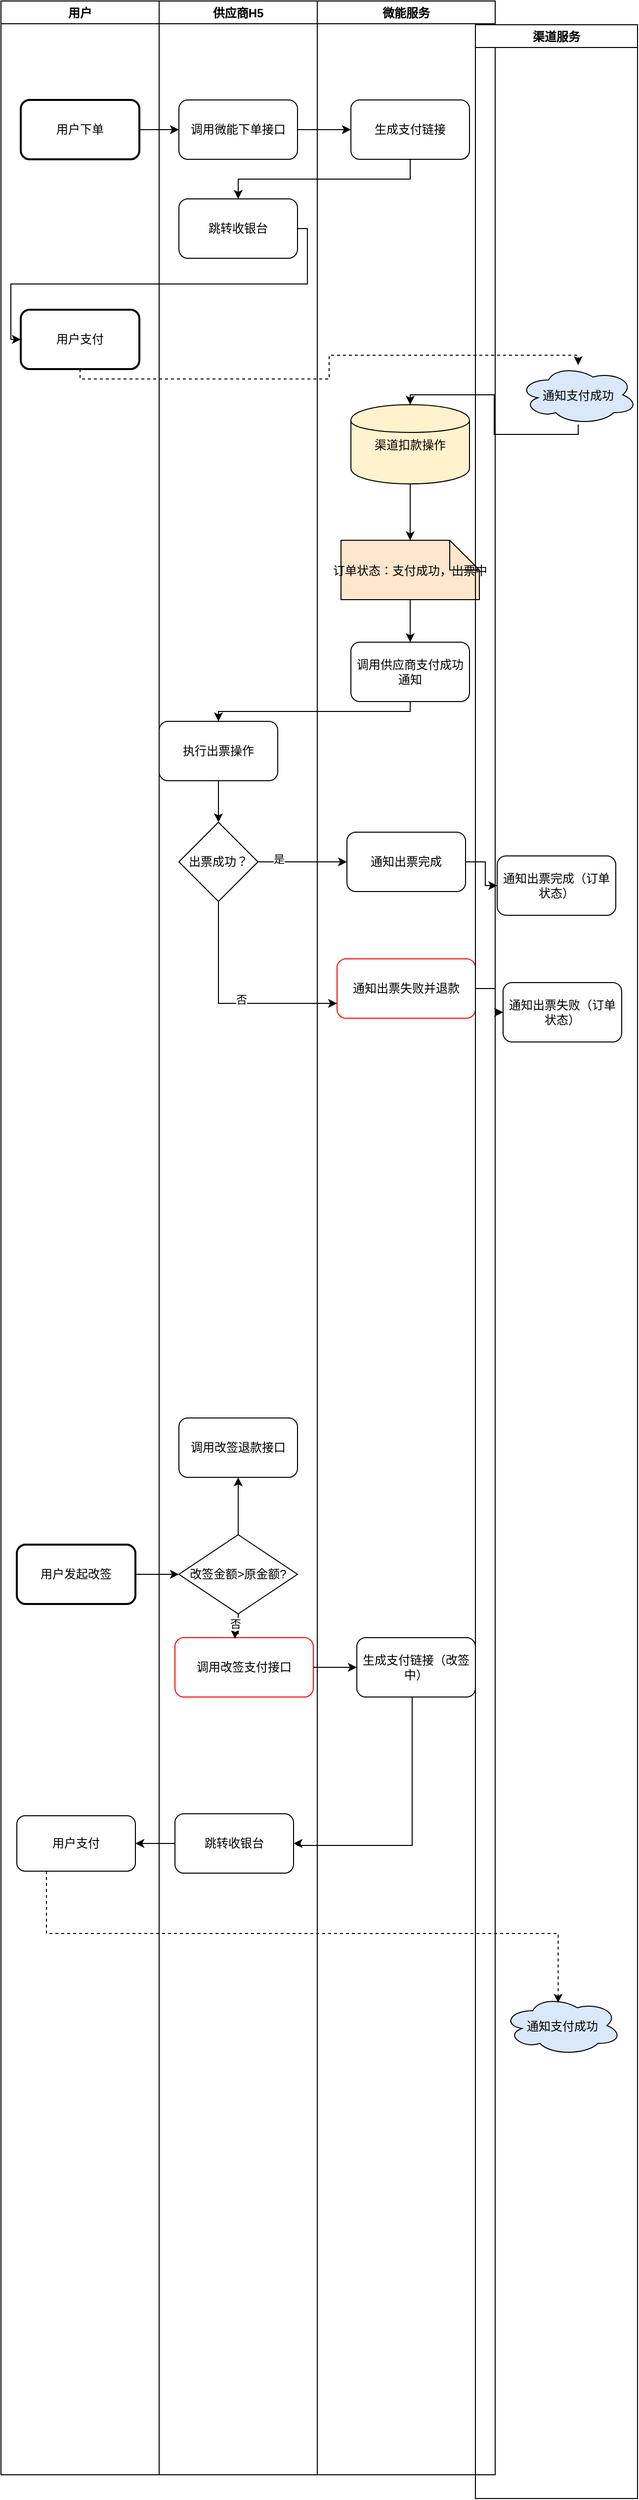<mxfile version="26.1.0">
  <diagram name="订单交互流程" id="X3QQzonAfKuEHhE_Va-f">
    <mxGraphModel dx="1038" dy="590" grid="1" gridSize="16" guides="1" tooltips="1" connect="1" arrows="1" fold="1" page="1" pageScale="1" pageWidth="827" pageHeight="1169" math="0" shadow="0">
      <root>
        <mxCell id="0" />
        <mxCell id="1" parent="0" />
        <mxCell id="J_SCniiIOk3CN0rLdy25-130" value="用户" style="swimlane;fontStyle=1;align=center;" vertex="1" parent="1">
          <mxGeometry y="40" width="160" height="2500" as="geometry" />
        </mxCell>
        <mxCell id="J_SCniiIOk3CN0rLdy25-131" value="用户下单" style="rounded=1;whiteSpace=wrap;strokeWidth=2;" vertex="1" parent="J_SCniiIOk3CN0rLdy25-130">
          <mxGeometry x="20" y="100" width="120" height="60" as="geometry" />
        </mxCell>
        <mxCell id="J_SCniiIOk3CN0rLdy25-132" value="用户支付" style="rounded=1;whiteSpace=wrap;strokeWidth=2;" vertex="1" parent="J_SCniiIOk3CN0rLdy25-130">
          <mxGeometry x="20" y="312" width="120" height="60" as="geometry" />
        </mxCell>
        <mxCell id="J_SCniiIOk3CN0rLdy25-133" value="用户发起改签" style="rounded=1;whiteSpace=wrap;strokeWidth=2;" vertex="1" parent="J_SCniiIOk3CN0rLdy25-130">
          <mxGeometry x="16" y="1560" width="120" height="60" as="geometry" />
        </mxCell>
        <mxCell id="J_SCniiIOk3CN0rLdy25-178" value="用户支付" style="rounded=1;whiteSpace=wrap;html=1;" vertex="1" parent="J_SCniiIOk3CN0rLdy25-130">
          <mxGeometry x="16" y="1834" width="120" height="56" as="geometry" />
        </mxCell>
        <mxCell id="J_SCniiIOk3CN0rLdy25-134" value="供应商H5" style="swimlane;fontStyle=1;align=center;" vertex="1" parent="1">
          <mxGeometry x="160" y="40" width="160" height="2500" as="geometry" />
        </mxCell>
        <mxCell id="J_SCniiIOk3CN0rLdy25-136" value="跳转收银台" style="rounded=1;whiteSpace=wrap;" vertex="1" parent="J_SCniiIOk3CN0rLdy25-134">
          <mxGeometry x="20" y="200" width="120" height="60" as="geometry" />
        </mxCell>
        <mxCell id="J_SCniiIOk3CN0rLdy25-142" value="调用改签退款接口" style="rounded=1;whiteSpace=wrap;" vertex="1" parent="J_SCniiIOk3CN0rLdy25-134">
          <mxGeometry x="20" y="1432" width="120" height="60" as="geometry" />
        </mxCell>
        <mxCell id="J_SCniiIOk3CN0rLdy25-143" value="调用改签支付接口" style="rounded=1;whiteSpace=wrap;strokeColor=#FF0000;" vertex="1" parent="J_SCniiIOk3CN0rLdy25-134">
          <mxGeometry x="16" y="1654" width="140" height="60" as="geometry" />
        </mxCell>
        <mxCell id="J_SCniiIOk3CN0rLdy25-135" value="调用微能下单接口" style="rounded=1;whiteSpace=wrap;" vertex="1" parent="J_SCniiIOk3CN0rLdy25-134">
          <mxGeometry x="20" y="100" width="120" height="60" as="geometry" />
        </mxCell>
        <mxCell id="J_SCniiIOk3CN0rLdy25-167" style="edgeStyle=orthogonalEdgeStyle;rounded=0;orthogonalLoop=1;jettySize=auto;html=1;entryX=0.5;entryY=1;entryDx=0;entryDy=0;" edge="1" parent="J_SCniiIOk3CN0rLdy25-134" source="J_SCniiIOk3CN0rLdy25-141" target="J_SCniiIOk3CN0rLdy25-142">
          <mxGeometry relative="1" as="geometry" />
        </mxCell>
        <mxCell id="J_SCniiIOk3CN0rLdy25-141" value="改签金额&gt;原金额?" style="rhombus;whiteSpace=wrap;" vertex="1" parent="J_SCniiIOk3CN0rLdy25-134">
          <mxGeometry x="20" y="1550" width="120" height="80" as="geometry" />
        </mxCell>
        <mxCell id="J_SCniiIOk3CN0rLdy25-165" style="edgeStyle=orthogonalEdgeStyle;rounded=0;orthogonalLoop=1;jettySize=auto;html=1;entryX=0.434;entryY=0.019;entryDx=0;entryDy=0;entryPerimeter=0;" edge="1" parent="J_SCniiIOk3CN0rLdy25-134" source="J_SCniiIOk3CN0rLdy25-141" target="J_SCniiIOk3CN0rLdy25-143">
          <mxGeometry relative="1" as="geometry" />
        </mxCell>
        <mxCell id="J_SCniiIOk3CN0rLdy25-166" value="否" style="edgeLabel;html=1;align=center;verticalAlign=middle;resizable=0;points=[];" vertex="1" connectable="0" parent="J_SCniiIOk3CN0rLdy25-165">
          <mxGeometry x="-0.331" y="-3" relative="1" as="geometry">
            <mxPoint as="offset" />
          </mxGeometry>
        </mxCell>
        <mxCell id="J_SCniiIOk3CN0rLdy25-173" value="跳转收银台" style="rounded=1;whiteSpace=wrap;html=1;" vertex="1" parent="J_SCniiIOk3CN0rLdy25-134">
          <mxGeometry x="16" y="1832" width="120" height="60" as="geometry" />
        </mxCell>
        <mxCell id="J_SCniiIOk3CN0rLdy25-137" value="执行出票操作" style="rounded=1;whiteSpace=wrap;" vertex="1" parent="J_SCniiIOk3CN0rLdy25-134">
          <mxGeometry y="728" width="120" height="60" as="geometry" />
        </mxCell>
        <mxCell id="J_SCniiIOk3CN0rLdy25-138" value="出票成功？" style="rhombus;whiteSpace=wrap;" vertex="1" parent="J_SCniiIOk3CN0rLdy25-134">
          <mxGeometry x="20" y="830" width="80" height="80" as="geometry" />
        </mxCell>
        <mxCell id="J_SCniiIOk3CN0rLdy25-160" style="edgeStyle=orthogonalEdgeStyle;rounded=0;exitX=0.5;exitY=1;entryX=0.5;entryY=0;" edge="1" parent="J_SCniiIOk3CN0rLdy25-134" source="J_SCniiIOk3CN0rLdy25-137" target="J_SCniiIOk3CN0rLdy25-138">
          <mxGeometry relative="1" as="geometry" />
        </mxCell>
        <mxCell id="J_SCniiIOk3CN0rLdy25-144" value="微能服务" style="swimlane;fontStyle=1;align=center;" vertex="1" parent="1">
          <mxGeometry x="320" y="40" width="180" height="2500" as="geometry" />
        </mxCell>
        <mxCell id="J_SCniiIOk3CN0rLdy25-145" value="生成支付链接" style="rounded=1;whiteSpace=wrap;" vertex="1" parent="J_SCniiIOk3CN0rLdy25-144">
          <mxGeometry x="34" y="100" width="120" height="60" as="geometry" />
        </mxCell>
        <mxCell id="J_SCniiIOk3CN0rLdy25-146" value="渠道扣款操作" style="shape=cylinder;fillColor=#FFF2CC;" vertex="1" parent="J_SCniiIOk3CN0rLdy25-144">
          <mxGeometry x="34" y="408" width="120" height="80" as="geometry" />
        </mxCell>
        <mxCell id="J_SCniiIOk3CN0rLdy25-147" value="订单状态：支付成功，出票中" style="shape=note;fillColor=#FFE6CC;" vertex="1" parent="J_SCniiIOk3CN0rLdy25-144">
          <mxGeometry x="24" y="545" width="140" height="60" as="geometry" />
        </mxCell>
        <mxCell id="J_SCniiIOk3CN0rLdy25-148" value="调用供应商支付成功通知" style="rounded=1;whiteSpace=wrap;" vertex="1" parent="J_SCniiIOk3CN0rLdy25-144">
          <mxGeometry x="34" y="648" width="120" height="60" as="geometry" />
        </mxCell>
        <mxCell id="J_SCniiIOk3CN0rLdy25-140" value="通知出票失败并退款" style="rounded=1;whiteSpace=wrap;strokeColor=#FF0000;" vertex="1" parent="J_SCniiIOk3CN0rLdy25-144">
          <mxGeometry x="20" y="968" width="140" height="60" as="geometry" />
        </mxCell>
        <mxCell id="J_SCniiIOk3CN0rLdy25-139" value="通知出票完成" style="rounded=1;whiteSpace=wrap;" vertex="1" parent="J_SCniiIOk3CN0rLdy25-144">
          <mxGeometry x="30" y="840" width="120" height="60" as="geometry" />
        </mxCell>
        <mxCell id="J_SCniiIOk3CN0rLdy25-171" value="生成支付链接（改签中）" style="rounded=1;whiteSpace=wrap;html=1;" vertex="1" parent="J_SCniiIOk3CN0rLdy25-144">
          <mxGeometry x="40" y="1654" width="120" height="60" as="geometry" />
        </mxCell>
        <mxCell id="J_SCniiIOk3CN0rLdy25-149" value="渠道服务" style="swimlane;fontStyle=1;align=center;" vertex="1" parent="1">
          <mxGeometry x="480" y="64" width="164" height="2500" as="geometry" />
        </mxCell>
        <mxCell id="J_SCniiIOk3CN0rLdy25-150" value="通知支付成功" style="shape=cloud;fillColor=#DAE8FC;" vertex="1" parent="J_SCniiIOk3CN0rLdy25-149">
          <mxGeometry x="44" y="344" width="120" height="60" as="geometry" />
        </mxCell>
        <mxCell id="J_SCniiIOk3CN0rLdy25-185" value="通知出票完成（订单状态）" style="rounded=1;whiteSpace=wrap;html=1;" vertex="1" parent="J_SCniiIOk3CN0rLdy25-149">
          <mxGeometry x="22" y="840" width="120" height="60" as="geometry" />
        </mxCell>
        <mxCell id="J_SCniiIOk3CN0rLdy25-187" value="通知出票失败（订单状态）" style="rounded=1;whiteSpace=wrap;html=1;" vertex="1" parent="J_SCniiIOk3CN0rLdy25-149">
          <mxGeometry x="28" y="968" width="120" height="60" as="geometry" />
        </mxCell>
        <mxCell id="J_SCniiIOk3CN0rLdy25-190" value="通知支付成功" style="shape=cloud;fillColor=#DAE8FC;" vertex="1" parent="J_SCniiIOk3CN0rLdy25-149">
          <mxGeometry x="28" y="1992" width="120" height="60" as="geometry" />
        </mxCell>
        <mxCell id="J_SCniiIOk3CN0rLdy25-151" style="edgeStyle=orthogonalEdgeStyle;rounded=0;exitX=1;exitY=0.5;entryX=0;entryY=0.5;" edge="1" parent="1" source="J_SCniiIOk3CN0rLdy25-131" target="J_SCniiIOk3CN0rLdy25-135">
          <mxGeometry relative="1" as="geometry" />
        </mxCell>
        <mxCell id="J_SCniiIOk3CN0rLdy25-153" style="edgeStyle=orthogonalEdgeStyle;rounded=0;exitX=0.5;exitY=1;entryX=0.5;entryY=0;" edge="1" parent="1" source="J_SCniiIOk3CN0rLdy25-145" target="J_SCniiIOk3CN0rLdy25-136">
          <mxGeometry relative="1" as="geometry" />
        </mxCell>
        <mxCell id="J_SCniiIOk3CN0rLdy25-154" style="edgeStyle=orthogonalEdgeStyle;rounded=0;exitX=1;exitY=0.5;entryX=0;entryY=0.5;" edge="1" parent="1" source="J_SCniiIOk3CN0rLdy25-136" target="J_SCniiIOk3CN0rLdy25-132">
          <mxGeometry relative="1" as="geometry" />
        </mxCell>
        <mxCell id="J_SCniiIOk3CN0rLdy25-155" style="edgeStyle=orthogonalEdgeStyle;rounded=0;exitX=0.5;exitY=1;entryX=0.5;entryY=0;dashed=1;" edge="1" parent="1" source="J_SCniiIOk3CN0rLdy25-132" target="J_SCniiIOk3CN0rLdy25-150">
          <mxGeometry relative="1" as="geometry" />
        </mxCell>
        <mxCell id="J_SCniiIOk3CN0rLdy25-157" style="edgeStyle=orthogonalEdgeStyle;rounded=0;exitX=0.5;exitY=1;entryX=0.5;entryY=0;" edge="1" parent="1" source="J_SCniiIOk3CN0rLdy25-146" target="J_SCniiIOk3CN0rLdy25-147">
          <mxGeometry relative="1" as="geometry" />
        </mxCell>
        <mxCell id="J_SCniiIOk3CN0rLdy25-158" style="edgeStyle=orthogonalEdgeStyle;rounded=0;exitX=0.5;exitY=1;entryX=0.5;entryY=0;" edge="1" parent="1" source="J_SCniiIOk3CN0rLdy25-147" target="J_SCniiIOk3CN0rLdy25-148">
          <mxGeometry relative="1" as="geometry" />
        </mxCell>
        <mxCell id="J_SCniiIOk3CN0rLdy25-159" style="edgeStyle=orthogonalEdgeStyle;rounded=0;exitX=0.5;exitY=1;entryX=0.5;entryY=0;" edge="1" parent="1" source="J_SCniiIOk3CN0rLdy25-148" target="J_SCniiIOk3CN0rLdy25-137">
          <mxGeometry relative="1" as="geometry" />
        </mxCell>
        <mxCell id="J_SCniiIOk3CN0rLdy25-152" style="edgeStyle=orthogonalEdgeStyle;rounded=0;exitX=1;exitY=0.5;entryX=0;entryY=0.5;" edge="1" parent="1" source="J_SCniiIOk3CN0rLdy25-135" target="J_SCniiIOk3CN0rLdy25-145">
          <mxGeometry relative="1" as="geometry" />
        </mxCell>
        <mxCell id="J_SCniiIOk3CN0rLdy25-156" style="edgeStyle=orthogonalEdgeStyle;rounded=0;exitX=0.5;exitY=1;entryX=0.5;entryY=0;" edge="1" parent="1" source="J_SCniiIOk3CN0rLdy25-150" target="J_SCniiIOk3CN0rLdy25-146">
          <mxGeometry relative="1" as="geometry" />
        </mxCell>
        <mxCell id="J_SCniiIOk3CN0rLdy25-164" style="edgeStyle=orthogonalEdgeStyle;rounded=0;orthogonalLoop=1;jettySize=auto;html=1;entryX=0;entryY=0.5;entryDx=0;entryDy=0;" edge="1" parent="1" source="J_SCniiIOk3CN0rLdy25-133" target="J_SCniiIOk3CN0rLdy25-141">
          <mxGeometry relative="1" as="geometry" />
        </mxCell>
        <mxCell id="J_SCniiIOk3CN0rLdy25-172" style="edgeStyle=orthogonalEdgeStyle;rounded=0;orthogonalLoop=1;jettySize=auto;html=1;entryX=0;entryY=0.5;entryDx=0;entryDy=0;" edge="1" parent="1" source="J_SCniiIOk3CN0rLdy25-143" target="J_SCniiIOk3CN0rLdy25-171">
          <mxGeometry relative="1" as="geometry" />
        </mxCell>
        <mxCell id="J_SCniiIOk3CN0rLdy25-175" style="edgeStyle=orthogonalEdgeStyle;rounded=0;orthogonalLoop=1;jettySize=auto;html=1;entryX=1;entryY=0.5;entryDx=0;entryDy=0;" edge="1" parent="1" source="J_SCniiIOk3CN0rLdy25-171" target="J_SCniiIOk3CN0rLdy25-173">
          <mxGeometry relative="1" as="geometry">
            <Array as="points">
              <mxPoint x="416" y="1904" />
              <mxPoint x="300" y="1904" />
              <mxPoint x="300" y="1902" />
            </Array>
          </mxGeometry>
        </mxCell>
        <mxCell id="J_SCniiIOk3CN0rLdy25-180" style="edgeStyle=orthogonalEdgeStyle;rounded=0;orthogonalLoop=1;jettySize=auto;html=1;entryX=0;entryY=0.5;entryDx=0;entryDy=0;" edge="1" parent="1" source="J_SCniiIOk3CN0rLdy25-138" target="J_SCniiIOk3CN0rLdy25-139">
          <mxGeometry relative="1" as="geometry" />
        </mxCell>
        <mxCell id="J_SCniiIOk3CN0rLdy25-182" value="是" style="edgeLabel;html=1;align=center;verticalAlign=middle;resizable=0;points=[];" vertex="1" connectable="0" parent="J_SCniiIOk3CN0rLdy25-180">
          <mxGeometry x="-0.533" y="3" relative="1" as="geometry">
            <mxPoint as="offset" />
          </mxGeometry>
        </mxCell>
        <mxCell id="J_SCniiIOk3CN0rLdy25-181" style="edgeStyle=orthogonalEdgeStyle;rounded=0;orthogonalLoop=1;jettySize=auto;html=1;entryX=0;entryY=0.75;entryDx=0;entryDy=0;" edge="1" parent="1" source="J_SCniiIOk3CN0rLdy25-138" target="J_SCniiIOk3CN0rLdy25-140">
          <mxGeometry relative="1" as="geometry">
            <Array as="points">
              <mxPoint x="220" y="1053" />
            </Array>
          </mxGeometry>
        </mxCell>
        <mxCell id="J_SCniiIOk3CN0rLdy25-183" value="否" style="edgeLabel;html=1;align=center;verticalAlign=middle;resizable=0;points=[];" vertex="1" connectable="0" parent="J_SCniiIOk3CN0rLdy25-181">
          <mxGeometry x="0.132" y="4" relative="1" as="geometry">
            <mxPoint as="offset" />
          </mxGeometry>
        </mxCell>
        <mxCell id="J_SCniiIOk3CN0rLdy25-186" style="edgeStyle=orthogonalEdgeStyle;rounded=0;orthogonalLoop=1;jettySize=auto;html=1;entryX=0;entryY=0.5;entryDx=0;entryDy=0;" edge="1" parent="1" source="J_SCniiIOk3CN0rLdy25-139" target="J_SCniiIOk3CN0rLdy25-185">
          <mxGeometry relative="1" as="geometry" />
        </mxCell>
        <mxCell id="J_SCniiIOk3CN0rLdy25-188" style="edgeStyle=orthogonalEdgeStyle;rounded=0;orthogonalLoop=1;jettySize=auto;html=1;entryX=0;entryY=0.5;entryDx=0;entryDy=0;" edge="1" parent="1" source="J_SCniiIOk3CN0rLdy25-140" target="J_SCniiIOk3CN0rLdy25-187">
          <mxGeometry relative="1" as="geometry" />
        </mxCell>
        <mxCell id="J_SCniiIOk3CN0rLdy25-189" style="edgeStyle=orthogonalEdgeStyle;rounded=0;orthogonalLoop=1;jettySize=auto;html=1;" edge="1" parent="1" source="J_SCniiIOk3CN0rLdy25-173" target="J_SCniiIOk3CN0rLdy25-178">
          <mxGeometry relative="1" as="geometry" />
        </mxCell>
        <mxCell id="J_SCniiIOk3CN0rLdy25-200" style="edgeStyle=orthogonalEdgeStyle;rounded=0;exitX=0.25;exitY=1;entryX=0.464;entryY=0.117;dashed=1;exitDx=0;exitDy=0;entryDx=0;entryDy=0;entryPerimeter=0;" edge="1" parent="1" source="J_SCniiIOk3CN0rLdy25-178" target="J_SCniiIOk3CN0rLdy25-190">
          <mxGeometry relative="1" as="geometry">
            <mxPoint x="48.0" y="1951.998" as="sourcePoint" />
            <mxPoint x="564.44" y="2062.45" as="targetPoint" />
          </mxGeometry>
        </mxCell>
      </root>
    </mxGraphModel>
  </diagram>
</mxfile>
